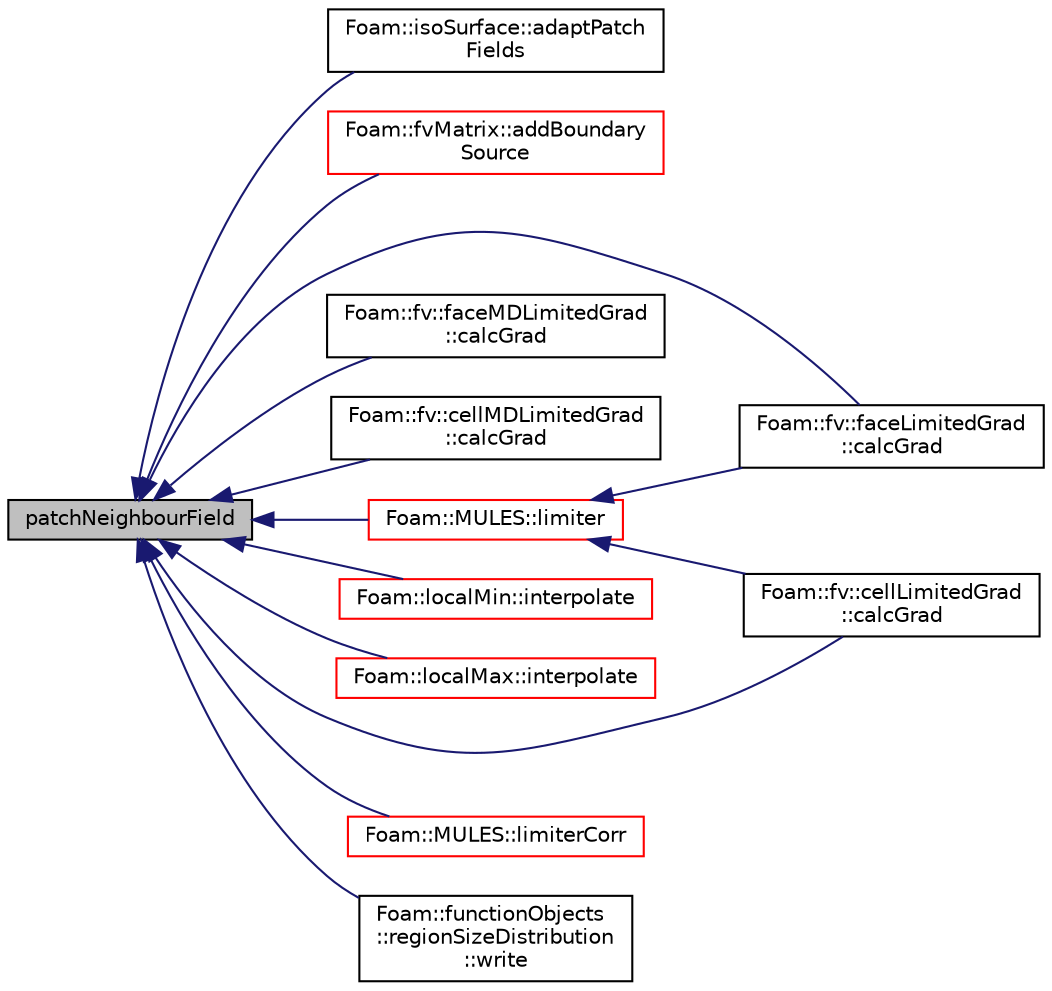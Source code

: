 digraph "patchNeighbourField"
{
  bgcolor="transparent";
  edge [fontname="Helvetica",fontsize="10",labelfontname="Helvetica",labelfontsize="10"];
  node [fontname="Helvetica",fontsize="10",shape=record];
  rankdir="LR";
  Node2235 [label="patchNeighbourField",height=0.2,width=0.4,color="black", fillcolor="grey75", style="filled", fontcolor="black"];
  Node2235 -> Node2236 [dir="back",color="midnightblue",fontsize="10",style="solid",fontname="Helvetica"];
  Node2236 [label="Foam::isoSurface::adaptPatch\lFields",height=0.2,width=0.4,color="black",URL="$a30621.html#a1f3e6ea9cc829d5a8fb0f0bb735cc434"];
  Node2235 -> Node2237 [dir="back",color="midnightblue",fontsize="10",style="solid",fontname="Helvetica"];
  Node2237 [label="Foam::fvMatrix::addBoundary\lSource",height=0.2,width=0.4,color="red",URL="$a23173.html#a8c23a6a80a98b5d14c02c08e38989bc2"];
  Node2235 -> Node2265 [dir="back",color="midnightblue",fontsize="10",style="solid",fontname="Helvetica"];
  Node2265 [label="Foam::fv::faceLimitedGrad\l::calcGrad",height=0.2,width=0.4,color="black",URL="$a23389.html#ad8d9cb82461fad7624154d2e66528aa7"];
  Node2235 -> Node2266 [dir="back",color="midnightblue",fontsize="10",style="solid",fontname="Helvetica"];
  Node2266 [label="Foam::fv::faceMDLimitedGrad\l::calcGrad",height=0.2,width=0.4,color="black",URL="$a23393.html#ad8d9cb82461fad7624154d2e66528aa7"];
  Node2235 -> Node2267 [dir="back",color="midnightblue",fontsize="10",style="solid",fontname="Helvetica"];
  Node2267 [label="Foam::fv::cellMDLimitedGrad\l::calcGrad",height=0.2,width=0.4,color="black",URL="$a23385.html#a9e6946d5c172823826c394cab9979f17"];
  Node2235 -> Node2268 [dir="back",color="midnightblue",fontsize="10",style="solid",fontname="Helvetica"];
  Node2268 [label="Foam::fv::cellLimitedGrad\l::calcGrad",height=0.2,width=0.4,color="black",URL="$a23381.html#a9e6946d5c172823826c394cab9979f17"];
  Node2235 -> Node2269 [dir="back",color="midnightblue",fontsize="10",style="solid",fontname="Helvetica"];
  Node2269 [label="Foam::localMin::interpolate",height=0.2,width=0.4,color="red",URL="$a24041.html#afa17cc125605c695de2537e795d5d721",tooltip="Return the face-interpolate of the given cell field. "];
  Node2235 -> Node2272 [dir="back",color="midnightblue",fontsize="10",style="solid",fontname="Helvetica"];
  Node2272 [label="Foam::localMax::interpolate",height=0.2,width=0.4,color="red",URL="$a24037.html#afa17cc125605c695de2537e795d5d721",tooltip="Return the face-interpolate of the given cell field. "];
  Node2235 -> Node2275 [dir="back",color="midnightblue",fontsize="10",style="solid",fontname="Helvetica"];
  Node2275 [label="Foam::MULES::limiter",height=0.2,width=0.4,color="red",URL="$a21864.html#ae7bb06bb4b6724eb8a202da04f6e5557"];
  Node2275 -> Node2268 [dir="back",color="midnightblue",fontsize="10",style="solid",fontname="Helvetica"];
  Node2275 -> Node2265 [dir="back",color="midnightblue",fontsize="10",style="solid",fontname="Helvetica"];
  Node2235 -> Node2301 [dir="back",color="midnightblue",fontsize="10",style="solid",fontname="Helvetica"];
  Node2301 [label="Foam::MULES::limiterCorr",height=0.2,width=0.4,color="red",URL="$a21864.html#a94d3a088ccd04c49be0be5bbfb218379"];
  Node2235 -> Node2304 [dir="back",color="midnightblue",fontsize="10",style="solid",fontname="Helvetica"];
  Node2304 [label="Foam::functionObjects\l::regionSizeDistribution\l::write",height=0.2,width=0.4,color="black",URL="$a24265.html#ae8f6374e29a250261b3979bbd6e5cb40",tooltip="Calculate the regionSizeDistribution and write. "];
}

